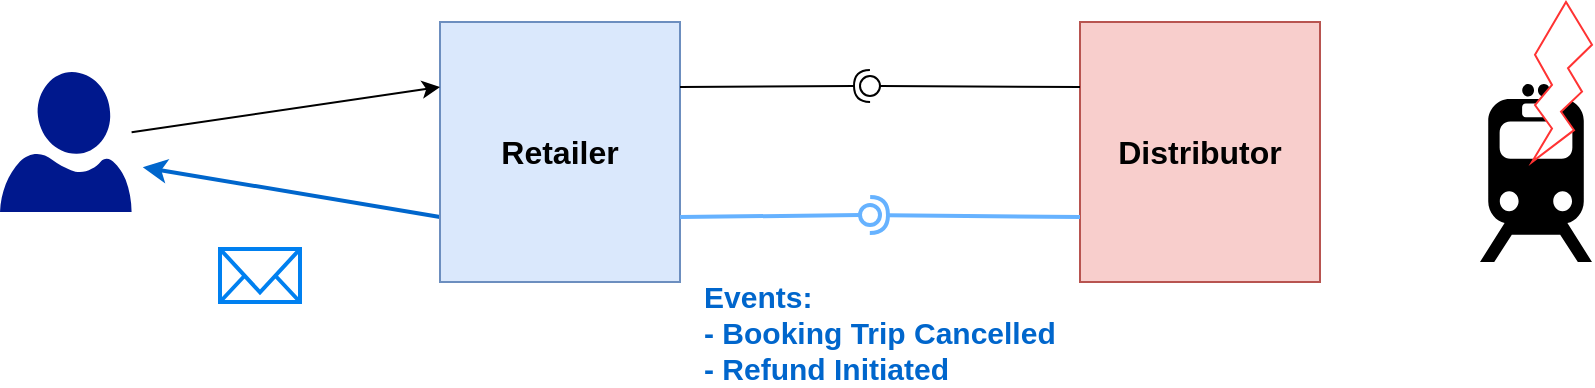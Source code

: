 <mxfile>
    <diagram id="oFB6CcAC594AhaVThJXz" name="Seite-1">
        <mxGraphModel dx="968" dy="431" grid="1" gridSize="10" guides="1" tooltips="1" connect="1" arrows="1" fold="1" page="1" pageScale="1" pageWidth="1169" pageHeight="827" math="0" shadow="0">
            <root>
                <mxCell id="0"/>
                <mxCell id="1" parent="0"/>
                <mxCell id="AdF0Kggzv5YeNbQHZzFB-2" value="Distributor" style="rounded=0;whiteSpace=wrap;html=1;fillColor=#f8cecc;strokeColor=#b85450;fontStyle=1;fontSize=16;" parent="1" vertex="1">
                    <mxGeometry x="630" y="350" width="120" height="130" as="geometry"/>
                </mxCell>
                <mxCell id="AdF0Kggzv5YeNbQHZzFB-19" style="edgeStyle=none;rounded=0;orthogonalLoop=1;jettySize=auto;html=1;entryX=1.085;entryY=0.68;entryDx=0;entryDy=0;entryPerimeter=0;exitX=0;exitY=0.75;exitDx=0;exitDy=0;strokeColor=#0066CC;strokeWidth=2;" parent="1" source="AdF0Kggzv5YeNbQHZzFB-3" target="AdF0Kggzv5YeNbQHZzFB-17" edge="1">
                    <mxGeometry relative="1" as="geometry"/>
                </mxCell>
                <mxCell id="AdF0Kggzv5YeNbQHZzFB-3" value="&lt;font style=&quot;font-size: 16px&quot;&gt;Retailer&lt;/font&gt;" style="rounded=0;whiteSpace=wrap;html=1;fillColor=#dae8fc;strokeColor=#6c8ebf;fontStyle=1" parent="1" vertex="1">
                    <mxGeometry x="310" y="350" width="120" height="130" as="geometry"/>
                </mxCell>
                <mxCell id="AdF0Kggzv5YeNbQHZzFB-5" value="" style="shape=mxgraph.signs.transportation.train_2;html=1;pointerEvents=1;fillColor=#000000;strokeColor=none;verticalLabelPosition=bottom;verticalAlign=top;align=center;" parent="1" vertex="1">
                    <mxGeometry x="830" y="381" width="56" height="89" as="geometry"/>
                </mxCell>
                <mxCell id="AdF0Kggzv5YeNbQHZzFB-6" value="" style="verticalLabelPosition=bottom;verticalAlign=top;html=1;shape=mxgraph.basic.flash;strokeColor=#FF3333;" parent="1" vertex="1">
                    <mxGeometry x="856" y="340" width="30" height="80" as="geometry"/>
                </mxCell>
                <mxCell id="AdF0Kggzv5YeNbQHZzFB-7" value="" style="rounded=0;orthogonalLoop=1;jettySize=auto;html=1;endArrow=none;endFill=0;sketch=0;sourcePerimeterSpacing=0;targetPerimeterSpacing=0;exitX=1;exitY=0.75;exitDx=0;exitDy=0;strokeColor=#66B2FF;strokeWidth=2;" parent="1" source="AdF0Kggzv5YeNbQHZzFB-3" target="AdF0Kggzv5YeNbQHZzFB-9" edge="1">
                    <mxGeometry relative="1" as="geometry">
                        <mxPoint x="470" y="635" as="sourcePoint"/>
                    </mxGeometry>
                </mxCell>
                <mxCell id="AdF0Kggzv5YeNbQHZzFB-8" value="" style="rounded=0;orthogonalLoop=1;jettySize=auto;html=1;endArrow=halfCircle;endFill=0;entryX=0.5;entryY=0.5;endSize=6;strokeWidth=2;sketch=0;exitX=0;exitY=0.75;exitDx=0;exitDy=0;strokeColor=#66B2FF;" parent="1" source="AdF0Kggzv5YeNbQHZzFB-2" target="AdF0Kggzv5YeNbQHZzFB-9" edge="1">
                    <mxGeometry relative="1" as="geometry">
                        <mxPoint x="510" y="635" as="sourcePoint"/>
                    </mxGeometry>
                </mxCell>
                <mxCell id="AdF0Kggzv5YeNbQHZzFB-9" value="" style="ellipse;whiteSpace=wrap;html=1;align=center;aspect=fixed;resizable=0;points=[];outlineConnect=0;sketch=0;strokeColor=#66B2FF;strokeWidth=2;" parent="1" vertex="1">
                    <mxGeometry x="520" y="441.5" width="10" height="10" as="geometry"/>
                </mxCell>
                <mxCell id="AdF0Kggzv5YeNbQHZzFB-10" value="&lt;b style=&quot;font-size: 15px&quot;&gt;&lt;font color=&quot;#0066cc&quot; style=&quot;font-size: 15px&quot;&gt;Events:&lt;br style=&quot;font-size: 15px&quot;&gt;- Booking Trip Cancelled&lt;br&gt;- Refund Initiated&lt;br&gt;&lt;/font&gt;&lt;/b&gt;" style="rounded=0;whiteSpace=wrap;html=1;strokeColor=none;align=left;fontSize=15;fillColor=none;" parent="1" vertex="1">
                    <mxGeometry x="440" y="480" width="180" height="50" as="geometry"/>
                </mxCell>
                <mxCell id="AdF0Kggzv5YeNbQHZzFB-12" value="" style="html=1;verticalLabelPosition=bottom;align=center;labelBackgroundColor=#ffffff;verticalAlign=top;strokeWidth=2;strokeColor=#0080F0;shadow=0;dashed=0;shape=mxgraph.ios7.icons.mail;" parent="1" vertex="1">
                    <mxGeometry x="200" y="463.5" width="40" height="26.5" as="geometry"/>
                </mxCell>
                <mxCell id="AdF0Kggzv5YeNbQHZzFB-14" value="" style="rounded=0;orthogonalLoop=1;jettySize=auto;html=1;endArrow=none;endFill=0;sketch=0;sourcePerimeterSpacing=0;targetPerimeterSpacing=0;exitX=0;exitY=0.25;exitDx=0;exitDy=0;" parent="1" source="AdF0Kggzv5YeNbQHZzFB-2" target="AdF0Kggzv5YeNbQHZzFB-16" edge="1">
                    <mxGeometry relative="1" as="geometry">
                        <mxPoint x="530" y="205" as="sourcePoint"/>
                    </mxGeometry>
                </mxCell>
                <mxCell id="AdF0Kggzv5YeNbQHZzFB-15" value="" style="rounded=0;orthogonalLoop=1;jettySize=auto;html=1;endArrow=halfCircle;endFill=0;entryX=0.5;entryY=0.5;endSize=6;strokeWidth=1;sketch=0;exitX=1;exitY=0.25;exitDx=0;exitDy=0;" parent="1" source="AdF0Kggzv5YeNbQHZzFB-3" target="AdF0Kggzv5YeNbQHZzFB-16" edge="1">
                    <mxGeometry relative="1" as="geometry">
                        <mxPoint x="570" y="205" as="sourcePoint"/>
                    </mxGeometry>
                </mxCell>
                <mxCell id="AdF0Kggzv5YeNbQHZzFB-16" value="" style="ellipse;whiteSpace=wrap;html=1;align=center;aspect=fixed;resizable=0;points=[];outlineConnect=0;sketch=0;strokeColor=#000000;" parent="1" vertex="1">
                    <mxGeometry x="520" y="377" width="10" height="10" as="geometry"/>
                </mxCell>
                <mxCell id="AdF0Kggzv5YeNbQHZzFB-18" style="edgeStyle=none;rounded=0;orthogonalLoop=1;jettySize=auto;html=1;entryX=0;entryY=0.25;entryDx=0;entryDy=0;" parent="1" source="AdF0Kggzv5YeNbQHZzFB-17" target="AdF0Kggzv5YeNbQHZzFB-3" edge="1">
                    <mxGeometry relative="1" as="geometry"/>
                </mxCell>
                <mxCell id="AdF0Kggzv5YeNbQHZzFB-17" value="" style="sketch=0;aspect=fixed;pointerEvents=1;shadow=0;dashed=0;html=1;strokeColor=none;labelPosition=center;verticalLabelPosition=bottom;verticalAlign=top;align=center;fillColor=#00188D;shape=mxgraph.azure.user" parent="1" vertex="1">
                    <mxGeometry x="90" y="375" width="65.8" height="70" as="geometry"/>
                </mxCell>
            </root>
        </mxGraphModel>
    </diagram>
</mxfile>